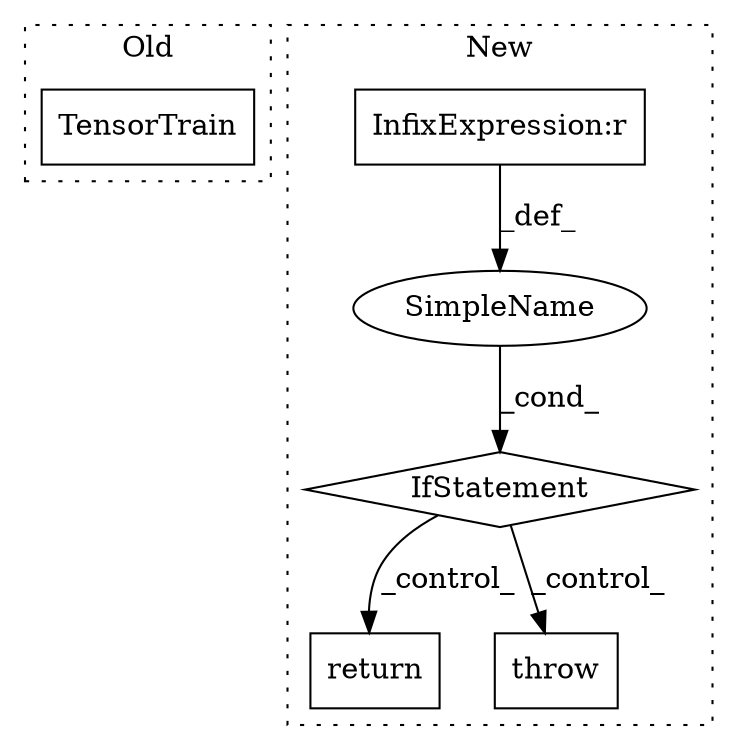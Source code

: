 digraph G {
subgraph cluster0 {
1 [label="TensorTrain" a="32" s="12389,12423" l="12,1" shape="box"];
label = "Old";
style="dotted";
}
subgraph cluster1 {
2 [label="IfStatement" a="25" s="22334,22362" l="4,2" shape="diamond"];
3 [label="SimpleName" a="42" s="" l="" shape="ellipse"];
4 [label="return" a="41" s="22372" l="7" shape="box"];
5 [label="InfixExpression:r" a="27" s="22353" l="3" shape="box"];
6 [label="throw" a="53" s="22403" l="6" shape="box"];
label = "New";
style="dotted";
}
2 -> 4 [label="_control_"];
2 -> 6 [label="_control_"];
3 -> 2 [label="_cond_"];
5 -> 3 [label="_def_"];
}